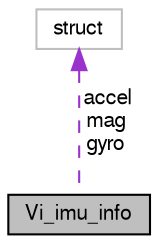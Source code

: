 digraph "Vi_imu_info"
{
  edge [fontname="FreeSans",fontsize="10",labelfontname="FreeSans",labelfontsize="10"];
  node [fontname="FreeSans",fontsize="10",shape=record];
  Node1 [label="Vi_imu_info",height=0.2,width=0.4,color="black", fillcolor="grey75", style="filled", fontcolor="black"];
  Node2 -> Node1 [dir="back",color="darkorchid3",fontsize="10",style="dashed",label=" accel\nmag\ngyro" ,fontname="FreeSans"];
  Node2 [label="struct",height=0.2,width=0.4,color="grey75", fillcolor="white", style="filled"];
}
